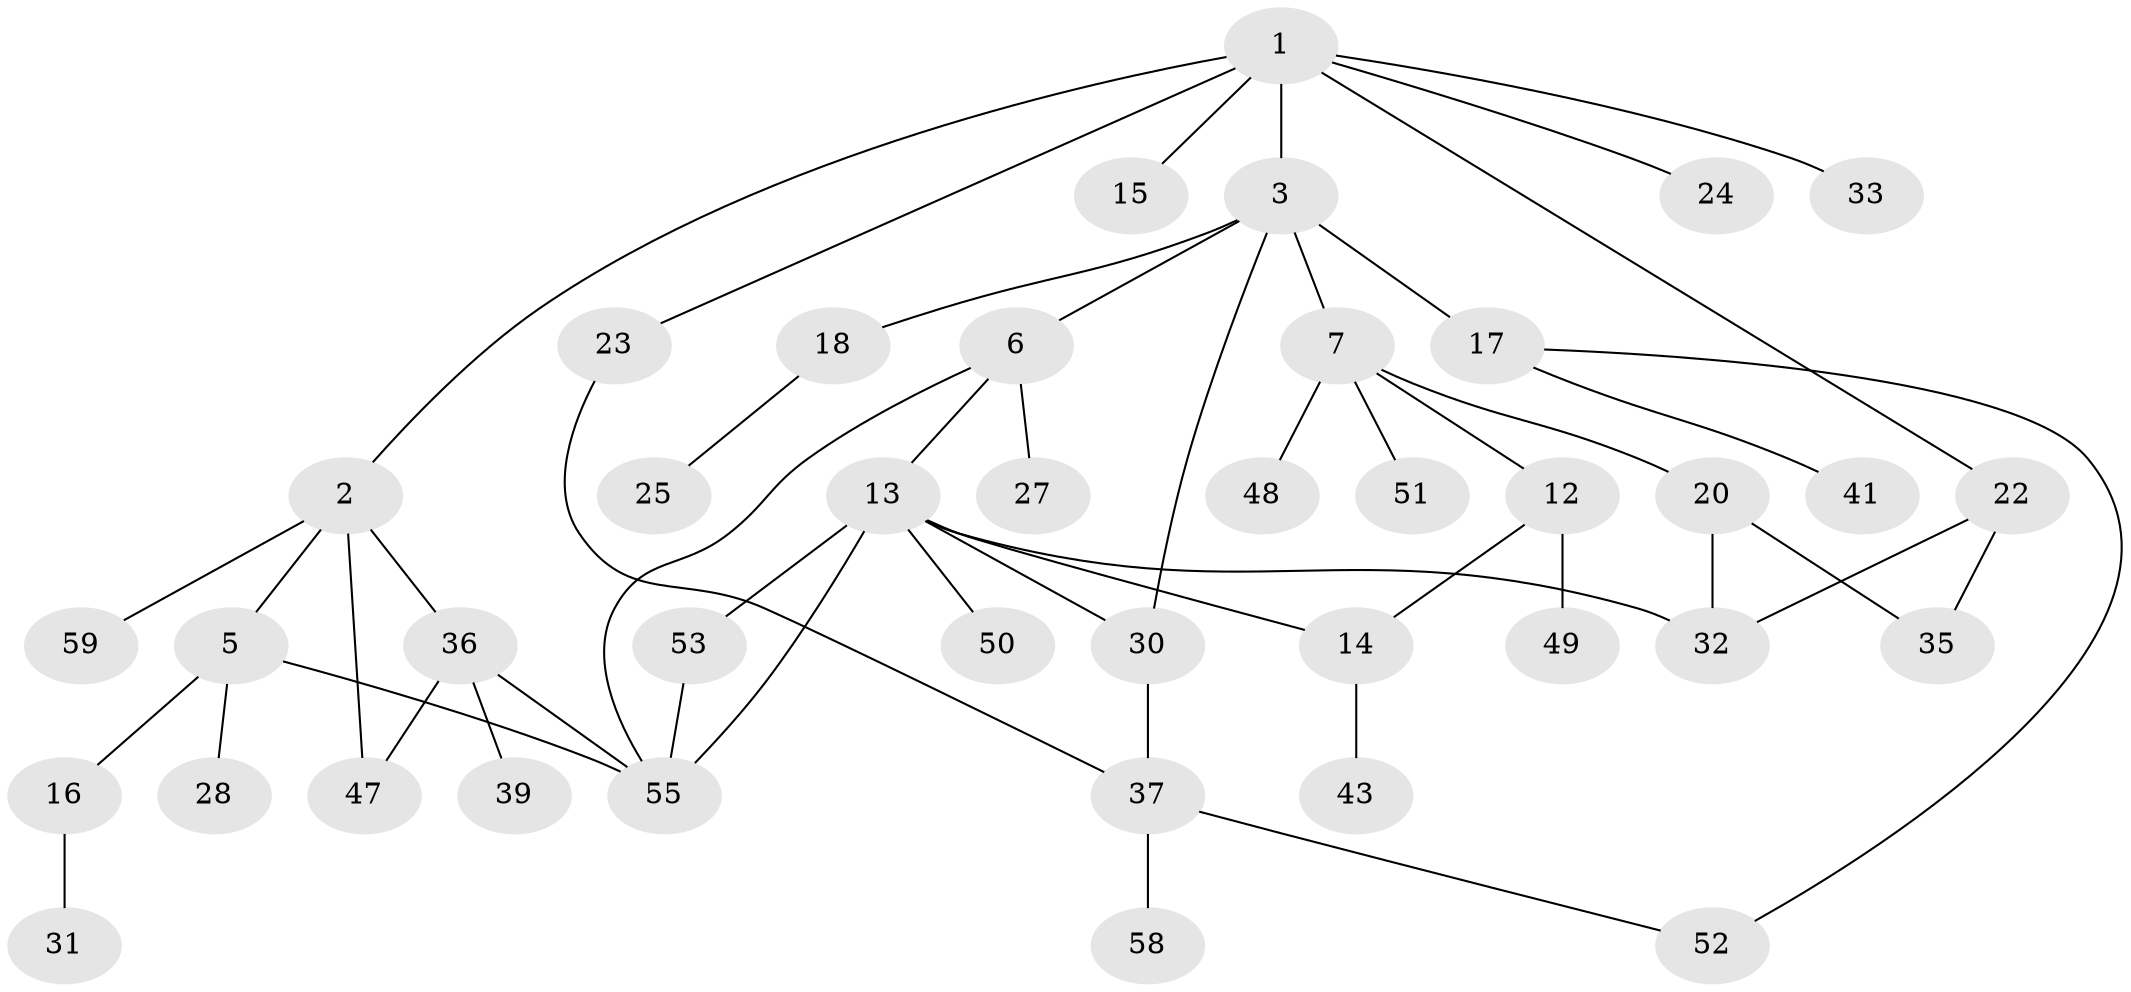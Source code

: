 // original degree distribution, {6: 0.03333333333333333, 5: 0.03333333333333333, 2: 0.3, 3: 0.18333333333333332, 4: 0.1, 7: 0.016666666666666666, 1: 0.3333333333333333}
// Generated by graph-tools (version 1.1) at 2025/10/02/27/25 16:10:53]
// undirected, 40 vertices, 51 edges
graph export_dot {
graph [start="1"]
  node [color=gray90,style=filled];
  1 [super="+9"];
  2 [super="+4"];
  3 [super="+8"];
  5 [super="+11"];
  6 [super="+10"];
  7 [super="+19"];
  12 [super="+45"];
  13 [super="+60"];
  14 [super="+42"];
  15 [super="+21"];
  16 [super="+26"];
  17 [super="+29"];
  18 [super="+34"];
  20 [super="+38"];
  22 [super="+57"];
  23;
  24;
  25;
  27;
  28;
  30;
  31;
  32 [super="+40"];
  33;
  35;
  36 [super="+46"];
  37 [super="+44"];
  39;
  41;
  43;
  47 [super="+54"];
  48;
  49;
  50;
  51;
  52;
  53;
  55 [super="+56"];
  58;
  59;
  1 -- 2;
  1 -- 3;
  1 -- 22;
  1 -- 23;
  1 -- 33;
  1 -- 24;
  1 -- 15;
  2 -- 5;
  2 -- 59;
  2 -- 36;
  2 -- 47;
  3 -- 6;
  3 -- 7;
  3 -- 17;
  3 -- 18;
  3 -- 30;
  5 -- 28;
  5 -- 16;
  5 -- 55;
  6 -- 27;
  6 -- 13;
  6 -- 55;
  7 -- 12;
  7 -- 48;
  7 -- 51;
  7 -- 20;
  12 -- 14;
  12 -- 49;
  13 -- 30;
  13 -- 50;
  13 -- 53;
  13 -- 55;
  13 -- 32;
  13 -- 14;
  14 -- 43;
  16 -- 31;
  17 -- 52;
  17 -- 41;
  18 -- 25;
  20 -- 32;
  20 -- 35;
  22 -- 32;
  22 -- 35;
  23 -- 37;
  30 -- 37;
  36 -- 39;
  36 -- 55;
  36 -- 47;
  37 -- 58;
  37 -- 52;
  53 -- 55;
}
